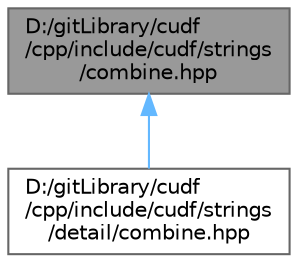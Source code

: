 digraph "D:/gitLibrary/cudf/cpp/include/cudf/strings/combine.hpp"
{
 // LATEX_PDF_SIZE
  bgcolor="transparent";
  edge [fontname=Helvetica,fontsize=10,labelfontname=Helvetica,labelfontsize=10];
  node [fontname=Helvetica,fontsize=10,shape=box,height=0.2,width=0.4];
  Node1 [id="Node000001",label="D:/gitLibrary/cudf\l/cpp/include/cudf/strings\l/combine.hpp",height=0.2,width=0.4,color="gray40", fillcolor="grey60", style="filled", fontcolor="black",tooltip="Strings APIs for concatenate and join"];
  Node1 -> Node2 [id="edge2_Node000001_Node000002",dir="back",color="steelblue1",style="solid",tooltip=" "];
  Node2 [id="Node000002",label="D:/gitLibrary/cudf\l/cpp/include/cudf/strings\l/detail/combine.hpp",height=0.2,width=0.4,color="grey40", fillcolor="white", style="filled",URL="$strings_2detail_2combine_8hpp.html",tooltip=" "];
}
